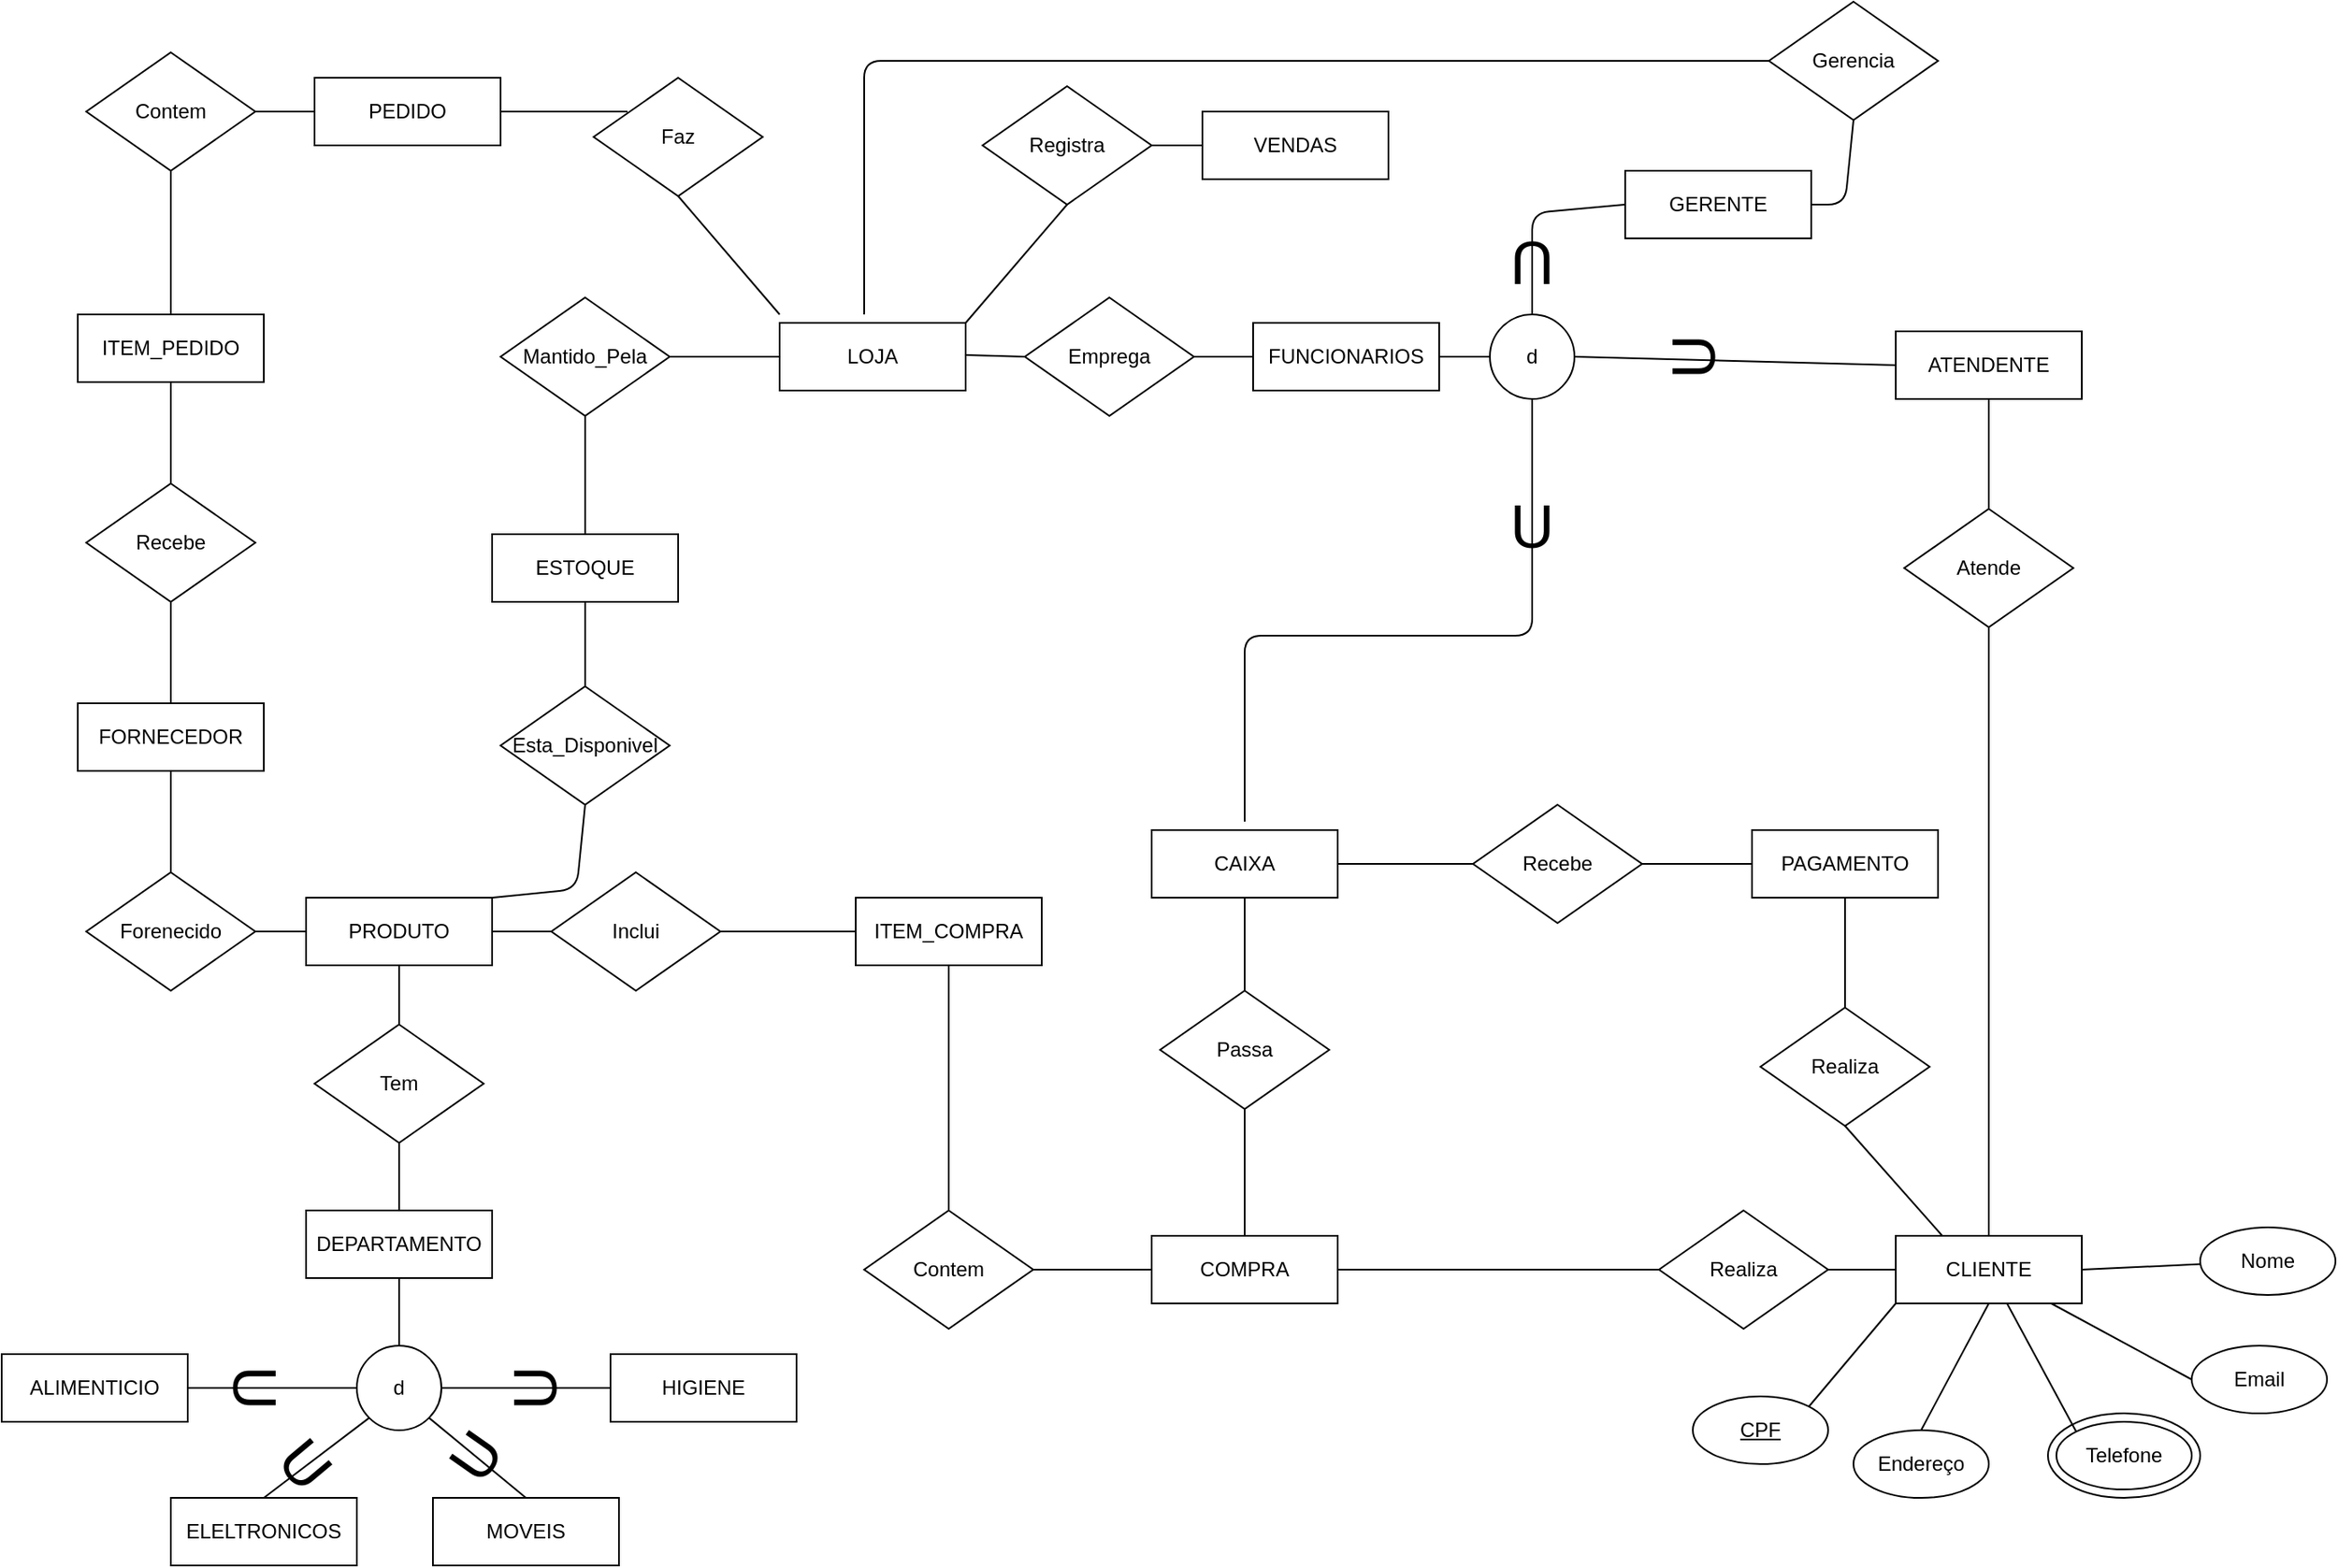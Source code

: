 <mxfile>
    <diagram id="UtzSzihoUFVfCeqJ-1_f" name="Page-1">
        <mxGraphModel dx="756" dy="2112" grid="1" gridSize="10" guides="1" tooltips="1" connect="1" arrows="1" fold="1" page="1" pageScale="1" pageWidth="1200" pageHeight="1600" math="0" shadow="0">
            <root>
                <mxCell id="0"/>
                <mxCell id="1" parent="0"/>
                <mxCell id="2" style="endArrow=none;html=1;exitX=0;exitY=0.5;exitDx=0;exitDy=0;entryX=1;entryY=0.5;entryDx=0;entryDy=0;" edge="1" parent="1" source="18" target="28">
                    <mxGeometry relative="1" as="geometry"/>
                </mxCell>
                <mxCell id="3" value="Telefone" style="ellipse;whiteSpace=wrap;html=1;" vertex="1" parent="1">
                    <mxGeometry x="1380" y="830" width="90" height="50" as="geometry"/>
                </mxCell>
                <mxCell id="4" style="endArrow=none;html=1;entryX=0.5;entryY=1;entryDx=0;entryDy=0;exitX=0;exitY=1;exitDx=0;exitDy=0;" edge="1" parent="1" source="10" target="11">
                    <mxGeometry relative="1" as="geometry"/>
                </mxCell>
                <mxCell id="5" style="endArrow=none;html=1;exitX=1;exitY=0.5;exitDx=0;exitDy=0;" edge="1" parent="1" source="10" target="12">
                    <mxGeometry relative="1" as="geometry"/>
                </mxCell>
                <mxCell id="6" style="endArrow=none;html=1;entryX=0.5;entryY=0;entryDx=0;entryDy=0;exitX=0.5;exitY=1;exitDx=0;exitDy=0;" edge="1" parent="1" source="10" target="13">
                    <mxGeometry relative="1" as="geometry"/>
                </mxCell>
                <mxCell id="7" style="endArrow=none;html=1;entryX=0;entryY=0;entryDx=0;entryDy=0;" edge="1" parent="1" source="10" target="14">
                    <mxGeometry relative="1" as="geometry">
                        <mxPoint x="1455" y="785" as="targetPoint"/>
                    </mxGeometry>
                </mxCell>
                <mxCell id="8" style="endArrow=none;html=1;entryX=0;entryY=0.5;entryDx=0;entryDy=0;" edge="1" parent="1" source="10" target="15">
                    <mxGeometry relative="1" as="geometry"/>
                </mxCell>
                <mxCell id="9" style="endArrow=none;html=1;entryX=1;entryY=0.5;entryDx=0;entryDy=0;exitX=0;exitY=0.5;exitDx=0;exitDy=0;" edge="1" parent="1" source="10">
                    <mxGeometry relative="1" as="geometry">
                        <mxPoint x="1230" y="745" as="targetPoint"/>
                    </mxGeometry>
                </mxCell>
                <mxCell id="10" value="CLIENTE" style="rounded=0;whiteSpace=wrap;html=1;" vertex="1" parent="1">
                    <mxGeometry x="1290" y="725" width="110" height="40" as="geometry"/>
                </mxCell>
                <mxCell id="11" value="&lt;u&gt;CPF&lt;/u&gt;" style="ellipse;whiteSpace=wrap;html=1;" vertex="1" parent="1">
                    <mxGeometry x="1170" y="820" width="80" height="40" as="geometry"/>
                </mxCell>
                <mxCell id="12" value="Nome" style="ellipse;whiteSpace=wrap;html=1;" vertex="1" parent="1">
                    <mxGeometry x="1470" y="720" width="80" height="40" as="geometry"/>
                </mxCell>
                <mxCell id="13" value="Endereço" style="ellipse;whiteSpace=wrap;html=1;" vertex="1" parent="1">
                    <mxGeometry x="1265" y="840" width="80" height="40" as="geometry"/>
                </mxCell>
                <mxCell id="14" value="Telefone" style="ellipse;whiteSpace=wrap;html=1;" vertex="1" parent="1">
                    <mxGeometry x="1385" y="835" width="80" height="40" as="geometry"/>
                </mxCell>
                <mxCell id="15" value="Email" style="ellipse;whiteSpace=wrap;html=1;" vertex="1" parent="1">
                    <mxGeometry x="1465" y="790" width="80" height="40" as="geometry"/>
                </mxCell>
                <mxCell id="16" value="PRODUTO" style="rounded=0;whiteSpace=wrap;html=1;" vertex="1" parent="1">
                    <mxGeometry x="350" y="525" width="110" height="40" as="geometry"/>
                </mxCell>
                <mxCell id="17" value="FORNECEDOR" style="rounded=0;whiteSpace=wrap;html=1;" vertex="1" parent="1">
                    <mxGeometry x="215" y="410" width="110" height="40" as="geometry"/>
                </mxCell>
                <mxCell id="18" value="COMPRA" style="rounded=0;whiteSpace=wrap;html=1;" vertex="1" parent="1">
                    <mxGeometry x="850" y="725" width="110" height="40" as="geometry"/>
                </mxCell>
                <mxCell id="19" value="ITEM_COMPRA&lt;span style=&quot;color: rgba(0, 0, 0, 0); font-family: monospace; font-size: 0px; text-align: start;&quot;&gt;%3CmxGraphModel%3E%3Croot%3E%3CmxCell%20id%3D%220%22%2F%3E%3CmxCell%20id%3D%221%22%20parent%3D%220%22%2F%3E%3CmxCell%20id%3D%222%22%20value%3D%22COMPRA%22%20style%3D%22rounded%3D0%3BwhiteSpace%3Dwrap%3Bhtml%3D1%3B%22%20vertex%3D%221%22%20parent%3D%221%22%3E%3CmxGeometry%20x%3D%22570%22%20y%3D%22360%22%20width%3D%22110%22%20height%3D%2240%22%20as%3D%22geometry%22%2F%3E%3C%2FmxCell%3E%3C%2Froot%3E%3C%2FmxGraphModel%3E&lt;/span&gt;&lt;span style=&quot;color: rgba(0, 0, 0, 0); font-family: monospace; font-size: 0px; text-align: start;&quot;&gt;%3CmxGraphModel%3E%3Croot%3E%3CmxCell%20id%3D%220%22%2F%3E%3CmxCell%20id%3D%221%22%20parent%3D%220%22%2F%3E%3CmxCell%20id%3D%222%22%20value%3D%22COMPRA%22%20style%3D%22rounded%3D0%3BwhiteSpace%3Dwrap%3Bhtml%3D1%3B%22%20vertex%3D%221%22%20parent%3D%221%22%3E%3CmxGeometry%20x%3D%22570%22%20y%3D%22360%22%20width%3D%22110%22%20height%3D%2240%22%20as%3D%22geometry%22%2F%3E%3C%2FmxCell%3E%3C%2Froot%3E%3C%2FmxGraphModel%3E&lt;/span&gt;" style="rounded=0;whiteSpace=wrap;html=1;" vertex="1" parent="1">
                    <mxGeometry x="675" y="525" width="110" height="40" as="geometry"/>
                </mxCell>
                <mxCell id="20" style="endArrow=none;;html=1;entryX=0;entryY=0.5;entryDx=0;entryDy=0;" edge="1" parent="1" target="32">
                    <mxGeometry relative="1" as="geometry">
                        <mxPoint x="740" y="204.028" as="sourcePoint"/>
                    </mxGeometry>
                </mxCell>
                <mxCell id="21" style="endArrow=none;html=1;entryX=0.5;entryY=1;entryDx=0;entryDy=0;exitX=1;exitY=0;exitDx=0;exitDy=0;" edge="1" parent="1" target="34" source="43">
                    <mxGeometry relative="1" as="geometry">
                        <mxPoint x="685" y="185" as="sourcePoint"/>
                    </mxGeometry>
                </mxCell>
                <mxCell id="22" value="FUNCIONARIOS" style="rounded=0;whiteSpace=wrap;html=1;" vertex="1" parent="1">
                    <mxGeometry x="910" y="185" width="110" height="40" as="geometry"/>
                </mxCell>
                <mxCell id="23" value="VENDAS" style="rounded=0;whiteSpace=wrap;html=1;" vertex="1" parent="1">
                    <mxGeometry x="880" y="60" width="110" height="40" as="geometry"/>
                </mxCell>
                <mxCell id="24" value="ESTOQUE" style="rounded=0;whiteSpace=wrap;html=1;" vertex="1" parent="1">
                    <mxGeometry x="460" y="310" width="110" height="40" as="geometry"/>
                </mxCell>
                <mxCell id="25" value="ITEM_PEDIDO" style="rounded=0;whiteSpace=wrap;html=1;" vertex="1" parent="1">
                    <mxGeometry x="215" y="180" width="110" height="40" as="geometry"/>
                </mxCell>
                <mxCell id="26" style="endArrow=none;html=1;entryX=1;entryY=0.5;entryDx=0;entryDy=0;exitX=0;exitY=0.5;exitDx=0;exitDy=0;" edge="1" parent="1" source="27" target="18">
                    <mxGeometry relative="1" as="geometry"/>
                </mxCell>
                <mxCell id="27" value="Realiza" style="rhombus;whiteSpace=wrap;html=1;" vertex="1" parent="1">
                    <mxGeometry x="1150" y="710" width="100" height="70" as="geometry"/>
                </mxCell>
                <mxCell id="28" value="Contem" style="rhombus;whiteSpace=wrap;html=1;" vertex="1" parent="1">
                    <mxGeometry x="680" y="710" width="100" height="70" as="geometry"/>
                </mxCell>
                <mxCell id="29" value="Inclui" style="rhombus;whiteSpace=wrap;html=1;" vertex="1" parent="1">
                    <mxGeometry x="495" y="510" width="100" height="70" as="geometry"/>
                </mxCell>
                <mxCell id="30" value="Forenecido" style="rhombus;whiteSpace=wrap;html=1;" vertex="1" parent="1">
                    <mxGeometry x="220" y="510" width="100" height="70" as="geometry"/>
                </mxCell>
                <mxCell id="31" style="endArrow=none;html=1;entryX=0;entryY=0.5;entryDx=0;entryDy=0;" edge="1" parent="1" source="32" target="22">
                    <mxGeometry relative="1" as="geometry"/>
                </mxCell>
                <mxCell id="32" value="Emprega" style="rhombus;whiteSpace=wrap;html=1;" vertex="1" parent="1">
                    <mxGeometry x="775" y="170" width="100" height="70" as="geometry"/>
                </mxCell>
                <mxCell id="33" style="endArrow=none;html=1;entryX=0;entryY=0.5;entryDx=0;entryDy=0;" edge="1" parent="1" source="34" target="23">
                    <mxGeometry relative="1" as="geometry"/>
                </mxCell>
                <mxCell id="34" value="Registra" style="rhombus;whiteSpace=wrap;html=1;" vertex="1" parent="1">
                    <mxGeometry x="750" y="45" width="100" height="70" as="geometry"/>
                </mxCell>
                <mxCell id="35" value="Esta_Disponivel" style="rhombus;whiteSpace=wrap;html=1;" vertex="1" parent="1">
                    <mxGeometry x="465" y="400" width="100" height="70" as="geometry"/>
                </mxCell>
                <mxCell id="36" value="" style="endArrow=none;html=1;exitX=1;exitY=0;exitDx=0;exitDy=0;entryX=0.5;entryY=1;entryDx=0;entryDy=0;" edge="1" parent="1" source="16" target="35">
                    <mxGeometry width="50" height="50" relative="1" as="geometry">
                        <mxPoint x="445" y="505" as="sourcePoint"/>
                        <mxPoint x="495" y="455" as="targetPoint"/>
                        <Array as="points">
                            <mxPoint x="510" y="520"/>
                        </Array>
                    </mxGeometry>
                </mxCell>
                <mxCell id="37" value="" style="endArrow=none;html=1;exitX=0.5;exitY=0;exitDx=0;exitDy=0;entryX=0.5;entryY=1;entryDx=0;entryDy=0;" edge="1" parent="1" source="35" target="24">
                    <mxGeometry width="50" height="50" relative="1" as="geometry">
                        <mxPoint x="436.34" y="535" as="sourcePoint"/>
                        <mxPoint x="505" y="465" as="targetPoint"/>
                    </mxGeometry>
                </mxCell>
                <mxCell id="38" value="" style="endArrow=none;html=1;exitX=0.5;exitY=0;exitDx=0;exitDy=0;entryX=0.5;entryY=1;entryDx=0;entryDy=0;" edge="1" parent="1" source="30" target="17">
                    <mxGeometry width="50" height="50" relative="1" as="geometry">
                        <mxPoint x="446.34" y="545" as="sourcePoint"/>
                        <mxPoint x="515" y="475" as="targetPoint"/>
                    </mxGeometry>
                </mxCell>
                <mxCell id="39" value="" style="endArrow=none;html=1;exitX=1;exitY=0.5;exitDx=0;exitDy=0;entryX=0;entryY=0.5;entryDx=0;entryDy=0;" edge="1" parent="1" source="16" target="29">
                    <mxGeometry width="50" height="50" relative="1" as="geometry">
                        <mxPoint x="570" y="390" as="sourcePoint"/>
                        <mxPoint x="638.66" y="320" as="targetPoint"/>
                    </mxGeometry>
                </mxCell>
                <mxCell id="40" value="" style="endArrow=none;html=1;exitX=0.5;exitY=1;exitDx=0;exitDy=0;entryX=0.5;entryY=0;entryDx=0;entryDy=0;" edge="1" parent="1" source="19" target="28">
                    <mxGeometry width="50" height="50" relative="1" as="geometry">
                        <mxPoint x="436.34" y="535" as="sourcePoint"/>
                        <mxPoint x="725" y="660" as="targetPoint"/>
                    </mxGeometry>
                </mxCell>
                <mxCell id="41" value="" style="endArrow=none;html=1;exitX=1;exitY=0.5;exitDx=0;exitDy=0;entryX=0;entryY=0.5;entryDx=0;entryDy=0;" edge="1" parent="1" source="29" target="19">
                    <mxGeometry width="50" height="50" relative="1" as="geometry">
                        <mxPoint x="446.34" y="545" as="sourcePoint"/>
                        <mxPoint x="515" y="475" as="targetPoint"/>
                    </mxGeometry>
                </mxCell>
                <mxCell id="42" value="Mantido_Pela" style="rhombus;whiteSpace=wrap;html=1;" vertex="1" parent="1">
                    <mxGeometry x="465" y="170" width="100" height="70" as="geometry"/>
                </mxCell>
                <mxCell id="43" value="LOJA" style="rounded=0;whiteSpace=wrap;html=1;" vertex="1" parent="1">
                    <mxGeometry x="630" y="185" width="110" height="40" as="geometry"/>
                </mxCell>
                <mxCell id="44" value="" style="endArrow=none;html=1;exitX=1;exitY=0.5;exitDx=0;exitDy=0;entryX=0;entryY=0.5;entryDx=0;entryDy=0;" edge="1" parent="1" source="42" target="43">
                    <mxGeometry width="50" height="50" relative="1" as="geometry">
                        <mxPoint x="525" y="410" as="sourcePoint"/>
                        <mxPoint x="525" y="360" as="targetPoint"/>
                    </mxGeometry>
                </mxCell>
                <mxCell id="45" value="" style="endArrow=none;html=1;exitX=0.5;exitY=0;exitDx=0;exitDy=0;entryX=0.5;entryY=1;entryDx=0;entryDy=0;" edge="1" parent="1" source="24" target="42">
                    <mxGeometry width="50" height="50" relative="1" as="geometry">
                        <mxPoint x="575" y="215" as="sourcePoint"/>
                        <mxPoint x="640" y="215" as="targetPoint"/>
                    </mxGeometry>
                </mxCell>
                <mxCell id="46" value="Recebe" style="rhombus;whiteSpace=wrap;html=1;" vertex="1" parent="1">
                    <mxGeometry x="220" y="280" width="100" height="70" as="geometry"/>
                </mxCell>
                <mxCell id="47" value="PEDIDO" style="rounded=0;whiteSpace=wrap;html=1;" vertex="1" parent="1">
                    <mxGeometry x="355" y="40" width="110" height="40" as="geometry"/>
                </mxCell>
                <mxCell id="48" value="Faz" style="rhombus;whiteSpace=wrap;html=1;" vertex="1" parent="1">
                    <mxGeometry x="520" y="40" width="100" height="70" as="geometry"/>
                </mxCell>
                <mxCell id="49" value="" style="endArrow=none;html=1;exitX=0.5;exitY=1;exitDx=0;exitDy=0;" edge="1" parent="1" source="48">
                    <mxGeometry width="50" height="50" relative="1" as="geometry">
                        <mxPoint x="575" y="255" as="sourcePoint"/>
                        <mxPoint x="630" y="180" as="targetPoint"/>
                    </mxGeometry>
                </mxCell>
                <mxCell id="50" value="" style="endArrow=none;html=1;exitX=1;exitY=0.5;exitDx=0;exitDy=0;" edge="1" parent="1" source="47">
                    <mxGeometry width="50" height="50" relative="1" as="geometry">
                        <mxPoint x="570" y="60" as="sourcePoint"/>
                        <mxPoint x="540" y="60" as="targetPoint"/>
                    </mxGeometry>
                </mxCell>
                <mxCell id="51" value="Contem" style="rhombus;whiteSpace=wrap;html=1;" vertex="1" parent="1">
                    <mxGeometry x="220" y="25" width="100" height="70" as="geometry"/>
                </mxCell>
                <mxCell id="52" value="" style="endArrow=none;html=1;exitX=1;exitY=0.5;exitDx=0;exitDy=0;entryX=0;entryY=0.5;entryDx=0;entryDy=0;" edge="1" parent="1" source="51" target="47">
                    <mxGeometry width="50" height="50" relative="1" as="geometry">
                        <mxPoint x="520" y="40" as="sourcePoint"/>
                        <mxPoint x="585" y="77.5" as="targetPoint"/>
                    </mxGeometry>
                </mxCell>
                <mxCell id="53" value="" style="endArrow=none;html=1;exitX=0.5;exitY=0;exitDx=0;exitDy=0;entryX=0.5;entryY=1;entryDx=0;entryDy=0;" edge="1" parent="1" source="46" target="25">
                    <mxGeometry width="50" height="50" relative="1" as="geometry">
                        <mxPoint x="190" y="170" as="sourcePoint"/>
                        <mxPoint x="320" y="300" as="targetPoint"/>
                    </mxGeometry>
                </mxCell>
                <mxCell id="54" value="" style="endArrow=none;html=1;entryX=0.5;entryY=1;entryDx=0;entryDy=0;exitX=0.5;exitY=0;exitDx=0;exitDy=0;" edge="1" parent="1" source="17" target="46">
                    <mxGeometry width="50" height="50" relative="1" as="geometry">
                        <mxPoint x="400" y="200" as="sourcePoint"/>
                        <mxPoint x="420" y="90" as="targetPoint"/>
                    </mxGeometry>
                </mxCell>
                <mxCell id="55" value="" style="endArrow=none;html=1;exitX=0;exitY=0.5;exitDx=0;exitDy=0;entryX=1;entryY=0.5;entryDx=0;entryDy=0;" edge="1" parent="1" source="16" target="30">
                    <mxGeometry width="50" height="50" relative="1" as="geometry">
                        <mxPoint x="260" y="505" as="sourcePoint"/>
                        <mxPoint x="340" y="380" as="targetPoint"/>
                    </mxGeometry>
                </mxCell>
                <mxCell id="56" value="" style="endArrow=none;html=1;exitX=0.5;exitY=0;exitDx=0;exitDy=0;entryX=0.5;entryY=1;entryDx=0;entryDy=0;" edge="1" parent="1" source="25" target="51">
                    <mxGeometry width="50" height="50" relative="1" as="geometry">
                        <mxPoint x="130" y="235" as="sourcePoint"/>
                        <mxPoint x="280" y="195" as="targetPoint"/>
                    </mxGeometry>
                </mxCell>
                <mxCell id="57" value="Atende" style="rhombus;whiteSpace=wrap;html=1;" vertex="1" parent="1">
                    <mxGeometry x="1295" y="295" width="100" height="70" as="geometry"/>
                </mxCell>
                <mxCell id="58" style="endArrow=none;html=1;entryX=0.5;entryY=0;entryDx=0;entryDy=0;exitX=0.5;exitY=1;exitDx=0;exitDy=0;" edge="1" parent="1" source="63" target="57">
                    <mxGeometry relative="1" as="geometry">
                        <mxPoint x="1040" y="450" as="sourcePoint"/>
                        <mxPoint x="990" y="450" as="targetPoint"/>
                    </mxGeometry>
                </mxCell>
                <mxCell id="59" style="endArrow=none;html=1;exitX=0.5;exitY=1;exitDx=0;exitDy=0;entryX=0.5;entryY=0;entryDx=0;entryDy=0;" edge="1" parent="1" source="57" target="10">
                    <mxGeometry relative="1" as="geometry">
                        <mxPoint x="975" y="235" as="sourcePoint"/>
                        <mxPoint x="1170" y="320" as="targetPoint"/>
                    </mxGeometry>
                </mxCell>
                <mxCell id="60" value="d" style="ellipse;whiteSpace=wrap;html=1;aspect=fixed;" vertex="1" parent="1">
                    <mxGeometry x="1050" y="180" width="50" height="50" as="geometry"/>
                </mxCell>
                <mxCell id="61" style="endArrow=none;html=1;entryX=1;entryY=0.5;entryDx=0;entryDy=0;exitX=0;exitY=0.5;exitDx=0;exitDy=0;" edge="1" parent="1" source="60" target="22">
                    <mxGeometry relative="1" as="geometry">
                        <mxPoint x="975" y="235" as="sourcePoint"/>
                        <mxPoint x="975" y="290" as="targetPoint"/>
                    </mxGeometry>
                </mxCell>
                <mxCell id="62" value="CAIXA" style="rounded=0;whiteSpace=wrap;html=1;" vertex="1" parent="1">
                    <mxGeometry x="850" y="485" width="110" height="40" as="geometry"/>
                </mxCell>
                <mxCell id="63" value="ATENDENTE" style="rounded=0;whiteSpace=wrap;html=1;" vertex="1" parent="1">
                    <mxGeometry x="1290" y="190" width="110" height="40" as="geometry"/>
                </mxCell>
                <mxCell id="64" style="endArrow=none;html=1;exitX=0;exitY=0.5;exitDx=0;exitDy=0;entryX=1;entryY=0.5;entryDx=0;entryDy=0;" edge="1" parent="1" source="63" target="60">
                    <mxGeometry relative="1" as="geometry">
                        <mxPoint x="1105" y="225" as="sourcePoint"/>
                        <mxPoint x="1110" y="240" as="targetPoint"/>
                    </mxGeometry>
                </mxCell>
                <mxCell id="65" style="endArrow=none;html=1;entryX=0.5;entryY=1;entryDx=0;entryDy=0;" edge="1" parent="1" target="60">
                    <mxGeometry relative="1" as="geometry">
                        <mxPoint x="905" y="480" as="sourcePoint"/>
                        <mxPoint x="1140" y="190" as="targetPoint"/>
                        <Array as="points">
                            <mxPoint x="905" y="370"/>
                            <mxPoint x="1075" y="370"/>
                        </Array>
                    </mxGeometry>
                </mxCell>
                <mxCell id="66" value="&lt;font style=&quot;font-size: 36px;&quot;&gt;U&lt;/font&gt;" style="text;html=1;strokeColor=none;fillColor=none;align=center;verticalAlign=middle;whiteSpace=wrap;rounded=0;direction=west;rotation=-90;" vertex="1" parent="1">
                    <mxGeometry x="1140" y="170" width="60" height="70" as="geometry"/>
                </mxCell>
                <mxCell id="67" value="&lt;font style=&quot;font-size: 36px;&quot;&gt;U&lt;/font&gt;" style="text;html=1;strokeColor=none;fillColor=none;align=center;verticalAlign=middle;whiteSpace=wrap;rounded=0;direction=west;rotation=0;" vertex="1" parent="1">
                    <mxGeometry x="1045" y="270" width="60" height="70" as="geometry"/>
                </mxCell>
                <mxCell id="68" value="Recebe" style="rhombus;whiteSpace=wrap;html=1;" vertex="1" parent="1">
                    <mxGeometry x="1040" y="470" width="100" height="70" as="geometry"/>
                </mxCell>
                <mxCell id="69" style="endArrow=none;html=1;entryX=0;entryY=0.5;entryDx=0;entryDy=0;exitX=1;exitY=0.5;exitDx=0;exitDy=0;" edge="1" parent="1" source="62" target="68">
                    <mxGeometry relative="1" as="geometry">
                        <mxPoint x="1740" y="335" as="sourcePoint"/>
                        <mxPoint x="1795" y="469.5" as="targetPoint"/>
                    </mxGeometry>
                </mxCell>
                <mxCell id="70" value="PAGAMENTO" style="rounded=0;whiteSpace=wrap;html=1;" vertex="1" parent="1">
                    <mxGeometry x="1205" y="485" width="110" height="40" as="geometry"/>
                </mxCell>
                <mxCell id="71" value="Passa" style="rhombus;whiteSpace=wrap;html=1;" vertex="1" parent="1">
                    <mxGeometry x="855" y="580" width="100" height="70" as="geometry"/>
                </mxCell>
                <mxCell id="72" style="endArrow=none;html=1;exitX=0.5;exitY=0;exitDx=0;exitDy=0;entryX=0.5;entryY=1;entryDx=0;entryDy=0;" edge="1" parent="1" source="18" target="71">
                    <mxGeometry relative="1" as="geometry">
                        <mxPoint x="1040" y="685" as="sourcePoint"/>
                        <mxPoint x="1060" y="395" as="targetPoint"/>
                    </mxGeometry>
                </mxCell>
                <mxCell id="73" style="endArrow=none;html=1;exitX=0.5;exitY=0;exitDx=0;exitDy=0;entryX=0.5;entryY=1;entryDx=0;entryDy=0;" edge="1" parent="1" source="71" target="62">
                    <mxGeometry relative="1" as="geometry">
                        <mxPoint x="935" y="735" as="sourcePoint"/>
                        <mxPoint x="935" y="660" as="targetPoint"/>
                    </mxGeometry>
                </mxCell>
                <mxCell id="74" value="GERENTE" style="rounded=0;whiteSpace=wrap;html=1;" vertex="1" parent="1">
                    <mxGeometry x="1130" y="95" width="110" height="40" as="geometry"/>
                </mxCell>
                <mxCell id="75" value="Gerencia" style="rhombus;whiteSpace=wrap;html=1;" vertex="1" parent="1">
                    <mxGeometry x="1215" y="-5" width="100" height="70" as="geometry"/>
                </mxCell>
                <mxCell id="76" style="endArrow=none;html=1;entryX=1;entryY=0.5;entryDx=0;entryDy=0;exitX=0.5;exitY=1;exitDx=0;exitDy=0;" edge="1" parent="1" source="75" target="74">
                    <mxGeometry relative="1" as="geometry">
                        <mxPoint x="1275" y="235" as="sourcePoint"/>
                        <mxPoint x="1275" y="300" as="targetPoint"/>
                        <Array as="points">
                            <mxPoint x="1260" y="115"/>
                        </Array>
                    </mxGeometry>
                </mxCell>
                <mxCell id="77" style="endArrow=none;html=1;exitX=0;exitY=0.5;exitDx=0;exitDy=0;" edge="1" parent="1" source="75">
                    <mxGeometry relative="1" as="geometry">
                        <mxPoint x="1270" y="100" as="sourcePoint"/>
                        <mxPoint x="680" y="180" as="targetPoint"/>
                        <Array as="points">
                            <mxPoint x="1070" y="30"/>
                            <mxPoint x="680" y="30"/>
                        </Array>
                    </mxGeometry>
                </mxCell>
                <mxCell id="78" style="endArrow=none;html=1;exitX=0;exitY=0.5;exitDx=0;exitDy=0;entryX=0.5;entryY=0;entryDx=0;entryDy=0;" edge="1" parent="1" source="74" target="60">
                    <mxGeometry relative="1" as="geometry">
                        <mxPoint x="1220" y="215" as="sourcePoint"/>
                        <mxPoint x="1110" y="215" as="targetPoint"/>
                        <Array as="points">
                            <mxPoint x="1075" y="120"/>
                        </Array>
                    </mxGeometry>
                </mxCell>
                <mxCell id="79" value="&lt;font style=&quot;font-size: 36px;&quot;&gt;U&lt;/font&gt;" style="text;html=1;strokeColor=none;fillColor=none;align=center;verticalAlign=middle;whiteSpace=wrap;rounded=0;direction=west;rotation=-180;" vertex="1" parent="1">
                    <mxGeometry x="1045" y="115" width="60" height="70" as="geometry"/>
                </mxCell>
                <mxCell id="80" style="endArrow=none;html=1;exitX=1;exitY=0.5;exitDx=0;exitDy=0;entryX=0;entryY=0.5;entryDx=0;entryDy=0;" edge="1" parent="1" source="68" target="70">
                    <mxGeometry relative="1" as="geometry">
                        <mxPoint x="1315" y="350" as="sourcePoint"/>
                        <mxPoint x="1200" y="500" as="targetPoint"/>
                    </mxGeometry>
                </mxCell>
                <mxCell id="81" value="Realiza" style="rhombus;whiteSpace=wrap;html=1;" vertex="1" parent="1">
                    <mxGeometry x="1210" y="590" width="100" height="70" as="geometry"/>
                </mxCell>
                <mxCell id="82" style="endArrow=none;html=1;exitX=0.5;exitY=1;exitDx=0;exitDy=0;entryX=0.25;entryY=0;entryDx=0;entryDy=0;" edge="1" parent="1" source="81" target="10">
                    <mxGeometry relative="1" as="geometry">
                        <mxPoint x="1355" y="370" as="sourcePoint"/>
                        <mxPoint x="1355" y="735" as="targetPoint"/>
                    </mxGeometry>
                </mxCell>
                <mxCell id="83" style="endArrow=none;html=1;exitX=0.5;exitY=1;exitDx=0;exitDy=0;entryX=0.5;entryY=0;entryDx=0;entryDy=0;" edge="1" parent="1" source="70" target="81">
                    <mxGeometry relative="1" as="geometry">
                        <mxPoint x="1315" y="350" as="sourcePoint"/>
                        <mxPoint x="1315" y="715" as="targetPoint"/>
                    </mxGeometry>
                </mxCell>
                <mxCell id="84" value="DEPARTAMENTO" style="rounded=0;whiteSpace=wrap;html=1;" vertex="1" parent="1">
                    <mxGeometry x="350" y="710" width="110" height="40" as="geometry"/>
                </mxCell>
                <mxCell id="85" value="Tem" style="rhombus;whiteSpace=wrap;html=1;" vertex="1" parent="1">
                    <mxGeometry x="355" y="600" width="100" height="70" as="geometry"/>
                </mxCell>
                <mxCell id="86" value="" style="endArrow=none;html=1;exitX=0.5;exitY=1;exitDx=0;exitDy=0;entryX=0.5;entryY=0;entryDx=0;entryDy=0;" edge="1" parent="1" source="16" target="85">
                    <mxGeometry width="50" height="50" relative="1" as="geometry">
                        <mxPoint x="740" y="575" as="sourcePoint"/>
                        <mxPoint x="740" y="720" as="targetPoint"/>
                    </mxGeometry>
                </mxCell>
                <mxCell id="87" value="" style="endArrow=none;html=1;exitX=0.5;exitY=1;exitDx=0;exitDy=0;entryX=0.5;entryY=0;entryDx=0;entryDy=0;" edge="1" parent="1" source="85" target="84">
                    <mxGeometry width="50" height="50" relative="1" as="geometry">
                        <mxPoint x="415" y="575" as="sourcePoint"/>
                        <mxPoint x="415" y="610" as="targetPoint"/>
                    </mxGeometry>
                </mxCell>
                <mxCell id="88" value="d" style="ellipse;whiteSpace=wrap;html=1;aspect=fixed;" vertex="1" parent="1">
                    <mxGeometry x="380" y="790" width="50" height="50" as="geometry"/>
                </mxCell>
                <mxCell id="89" value="ELELTRONICOS" style="rounded=0;whiteSpace=wrap;html=1;" vertex="1" parent="1">
                    <mxGeometry x="270" y="880" width="110" height="40" as="geometry"/>
                </mxCell>
                <mxCell id="90" value="ALIMENTICIO" style="rounded=0;whiteSpace=wrap;html=1;" vertex="1" parent="1">
                    <mxGeometry x="170" y="795" width="110" height="40" as="geometry"/>
                </mxCell>
                <mxCell id="91" value="MOVEIS" style="rounded=0;whiteSpace=wrap;html=1;" vertex="1" parent="1">
                    <mxGeometry x="425" y="880" width="110" height="40" as="geometry"/>
                </mxCell>
                <mxCell id="92" value="HIGIENE" style="rounded=0;whiteSpace=wrap;html=1;" vertex="1" parent="1">
                    <mxGeometry x="530" y="795" width="110" height="40" as="geometry"/>
                </mxCell>
                <mxCell id="93" value="" style="endArrow=none;html=1;exitX=0.5;exitY=1;exitDx=0;exitDy=0;entryX=0.5;entryY=0;entryDx=0;entryDy=0;" edge="1" parent="1" source="84" target="88">
                    <mxGeometry width="50" height="50" relative="1" as="geometry">
                        <mxPoint x="740" y="575" as="sourcePoint"/>
                        <mxPoint x="740" y="720" as="targetPoint"/>
                    </mxGeometry>
                </mxCell>
                <mxCell id="94" value="" style="endArrow=none;html=1;exitX=1;exitY=0.5;exitDx=0;exitDy=0;entryX=0;entryY=0.5;entryDx=0;entryDy=0;" edge="1" parent="1" source="88" target="92">
                    <mxGeometry width="50" height="50" relative="1" as="geometry">
                        <mxPoint x="750" y="585" as="sourcePoint"/>
                        <mxPoint x="750" y="730" as="targetPoint"/>
                    </mxGeometry>
                </mxCell>
                <mxCell id="95" value="" style="endArrow=none;html=1;exitX=1;exitY=1;exitDx=0;exitDy=0;entryX=0.5;entryY=0;entryDx=0;entryDy=0;" edge="1" parent="1" source="88" target="91">
                    <mxGeometry width="50" height="50" relative="1" as="geometry">
                        <mxPoint x="760" y="595" as="sourcePoint"/>
                        <mxPoint x="760" y="740" as="targetPoint"/>
                    </mxGeometry>
                </mxCell>
                <mxCell id="96" value="" style="endArrow=none;html=1;exitX=0;exitY=1;exitDx=0;exitDy=0;entryX=0.5;entryY=0;entryDx=0;entryDy=0;" edge="1" parent="1" source="88" target="89">
                    <mxGeometry width="50" height="50" relative="1" as="geometry">
                        <mxPoint x="770" y="605" as="sourcePoint"/>
                        <mxPoint x="770" y="750" as="targetPoint"/>
                    </mxGeometry>
                </mxCell>
                <mxCell id="97" value="" style="endArrow=none;html=1;exitX=0;exitY=0.5;exitDx=0;exitDy=0;entryX=1;entryY=0.5;entryDx=0;entryDy=0;" edge="1" parent="1" source="88" target="90">
                    <mxGeometry width="50" height="50" relative="1" as="geometry">
                        <mxPoint x="780" y="615" as="sourcePoint"/>
                        <mxPoint x="780" y="760" as="targetPoint"/>
                    </mxGeometry>
                </mxCell>
                <mxCell id="98" value="&lt;font style=&quot;font-size: 36px;&quot;&gt;U&lt;/font&gt;" style="text;html=1;strokeColor=none;fillColor=none;align=center;verticalAlign=middle;whiteSpace=wrap;rounded=0;direction=west;rotation=90;" vertex="1" parent="1">
                    <mxGeometry x="290" y="780" width="60" height="70" as="geometry"/>
                </mxCell>
                <mxCell id="99" value="&lt;font style=&quot;font-size: 36px;&quot;&gt;U&lt;/font&gt;" style="text;html=1;strokeColor=none;fillColor=none;align=center;verticalAlign=middle;whiteSpace=wrap;rounded=0;direction=west;rotation=50;" vertex="1" parent="1">
                    <mxGeometry x="320" y="825" width="60" height="70" as="geometry"/>
                </mxCell>
                <mxCell id="100" value="&lt;font style=&quot;font-size: 36px;&quot;&gt;U&lt;/font&gt;" style="text;html=1;strokeColor=none;fillColor=none;align=center;verticalAlign=middle;whiteSpace=wrap;rounded=0;direction=west;rotation=-90;" vertex="1" parent="1">
                    <mxGeometry x="455" y="780" width="60" height="70" as="geometry"/>
                </mxCell>
                <mxCell id="101" value="&lt;font style=&quot;font-size: 36px;&quot;&gt;U&lt;/font&gt;" style="text;html=1;strokeColor=none;fillColor=none;align=center;verticalAlign=middle;whiteSpace=wrap;rounded=0;direction=west;rotation=-55;" vertex="1" parent="1">
                    <mxGeometry x="420" y="820" width="60" height="70" as="geometry"/>
                </mxCell>
            </root>
        </mxGraphModel>
    </diagram>
</mxfile>